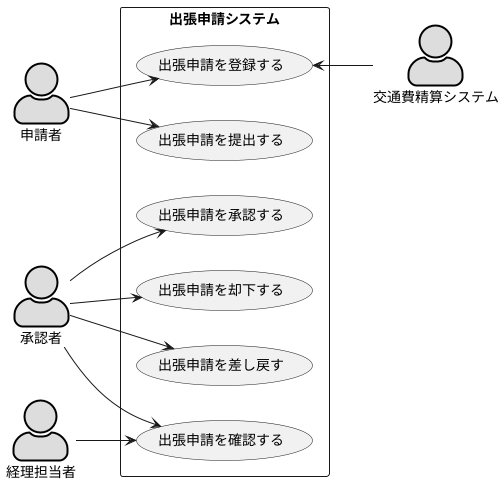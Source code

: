 @startuml ユースケース図
skinparam actorStyle awesome
left to right direction
actor 申請者 #DDDDDD;line:black;line.bold;
actor 承認者 #DDDDDD;line:black;line.bold;
actor 経理担当者 #DDDDDD;line:black;line.bold;
actor 交通費精算システム #DDDDDD;line:black;line.bold;

rectangle 出張申請システム {
usecase 出張申請を登録する
usecase 出張申請を提出する
usecase 出張申請を承認する
usecase 出張申請を却下する
usecase 出張申請を差し戻す
usecase 出張申請を確認する
}
申請者 --> 出張申請を登録する
申請者 --> 出張申請を提出する
承認者 --> 出張申請を承認する
承認者 --> 出張申請を却下する
承認者 --> 出張申請を差し戻す
承認者 --> 出張申請を確認する
経理担当者 --> 出張申請を確認する
出張申請を登録する <-- 交通費精算システム

@enduml